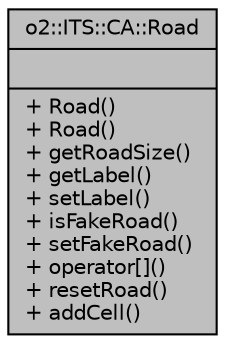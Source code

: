 digraph "o2::ITS::CA::Road"
{
 // INTERACTIVE_SVG=YES
  bgcolor="transparent";
  edge [fontname="Helvetica",fontsize="10",labelfontname="Helvetica",labelfontsize="10"];
  node [fontname="Helvetica",fontsize="10",shape=record];
  Node1 [label="{o2::ITS::CA::Road\n||+ Road()\l+ Road()\l+ getRoadSize()\l+ getLabel()\l+ setLabel()\l+ isFakeRoad()\l+ setFakeRoad()\l+ operator[]()\l+ resetRoad()\l+ addCell()\l}",height=0.2,width=0.4,color="black", fillcolor="grey75", style="filled" fontcolor="black"];
}
